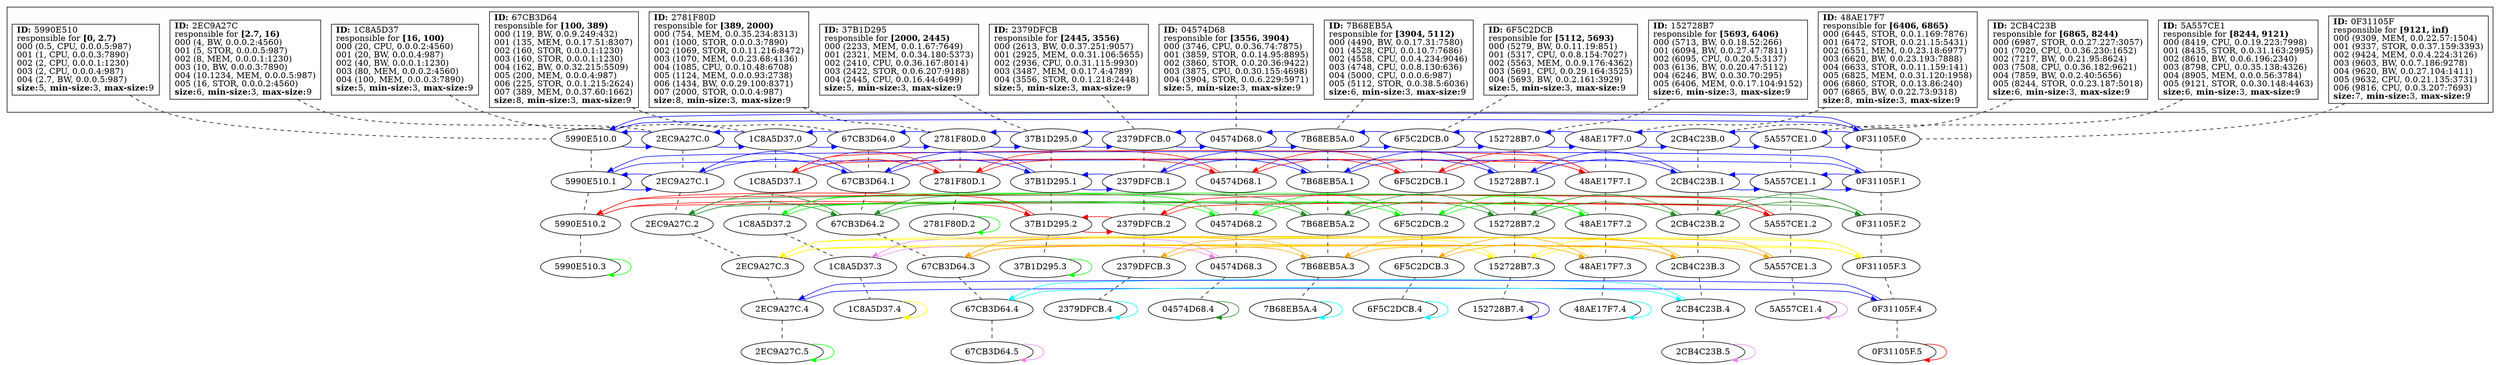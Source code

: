 strict
digraph SkipGraph {

	# vertical
	edge [dir=none style=dashed]
	subgraph {
		"5990E510" -> "5990E510.0" -> "5990E510.1" -> "5990E510.2" -> "5990E510.3"
		}
	subgraph {
		"2EC9A27C" -> "2EC9A27C.0" -> "2EC9A27C.1" -> "2EC9A27C.2" -> "2EC9A27C.3" -> "2EC9A27C.4" -> "2EC9A27C.5"
		}
	subgraph {
		"1C8A5D37" -> "1C8A5D37.0" -> "1C8A5D37.1" -> "1C8A5D37.2" -> "1C8A5D37.3" -> "1C8A5D37.4"
		}
	subgraph {
		"67CB3D64" -> "67CB3D64.0" -> "67CB3D64.1" -> "67CB3D64.2" -> "67CB3D64.3" -> "67CB3D64.4" -> "67CB3D64.5"
		}
	subgraph {
		"2781F80D" -> "2781F80D.0" -> "2781F80D.1" -> "2781F80D.2"
		}
	subgraph {
		"37B1D295" -> "37B1D295.0" -> "37B1D295.1" -> "37B1D295.2" -> "37B1D295.3"
		}
	subgraph {
		"2379DFCB" -> "2379DFCB.0" -> "2379DFCB.1" -> "2379DFCB.2" -> "2379DFCB.3" -> "2379DFCB.4"
		}
	subgraph {
		"04574D68" -> "04574D68.0" -> "04574D68.1" -> "04574D68.2" -> "04574D68.3" -> "04574D68.4"
		}
	subgraph {
		"7B68EB5A" -> "7B68EB5A.0" -> "7B68EB5A.1" -> "7B68EB5A.2" -> "7B68EB5A.3" -> "7B68EB5A.4"
		}
	subgraph {
		"6F5C2DCB" -> "6F5C2DCB.0" -> "6F5C2DCB.1" -> "6F5C2DCB.2" -> "6F5C2DCB.3" -> "6F5C2DCB.4"
		}
	subgraph {
		"152728B7" -> "152728B7.0" -> "152728B7.1" -> "152728B7.2" -> "152728B7.3" -> "152728B7.4"
		}
	subgraph {
		"48AE17F7" -> "48AE17F7.0" -> "48AE17F7.1" -> "48AE17F7.2" -> "48AE17F7.3" -> "48AE17F7.4"
		}
	subgraph {
		"2CB4C23B" -> "2CB4C23B.0" -> "2CB4C23B.1" -> "2CB4C23B.2" -> "2CB4C23B.3" -> "2CB4C23B.4" -> "2CB4C23B.5"
		}
	subgraph {
		"5A557CE1" -> "5A557CE1.0" -> "5A557CE1.1" -> "5A557CE1.2" -> "5A557CE1.3" -> "5A557CE1.4"
		}
	subgraph {
		"0F31105F" -> "0F31105F.0" -> "0F31105F.1" -> "0F31105F.2" -> "0F31105F.3" -> "0F31105F.4" -> "0F31105F.5"
		}

	# horizontal
	edge [dir=forward, style=solid]
	subgraph cluster_content {
		rank = same
		"5990E510" [shape=box, label=
			<
				<B>ID:</B> 5990E510<BR ALIGN="LEFT"/>
				responsible for <B>[0, 2.7)</B><BR ALIGN="LEFT"/>
				000 (0.5, CPU, 0.0.0.5:987)<BR ALIGN="LEFT"/>
				001 (1, CPU, 0.0.0.3:7890)<BR ALIGN="LEFT"/>
				002 (2, CPU, 0.0.0.1:1230)<BR ALIGN="LEFT"/>
				003 (2, CPU, 0.0.0.4:987)<BR ALIGN="LEFT"/>
				004 (2.7, BW, 0.0.0.5:987)<BR ALIGN="LEFT"/>
			<B>size:</B>5, <B>min-size:</B>3, <B>max-size:</B>9<BR ALIGN="LEFT"/>			>]
		"2EC9A27C" [shape=box, label=
			<
				<B>ID:</B> 2EC9A27C<BR ALIGN="LEFT"/>
				responsible for <B>[2.7, 16)</B><BR ALIGN="LEFT"/>
				000 (4, BW, 0.0.0.2:4560)<BR ALIGN="LEFT"/>
				001 (5, STOR, 0.0.0.5:987)<BR ALIGN="LEFT"/>
				002 (8, MEM, 0.0.0.1:1230)<BR ALIGN="LEFT"/>
				003 (10, BW, 0.0.0.3:7890)<BR ALIGN="LEFT"/>
				004 (10.1234, MEM, 0.0.0.5:987)<BR ALIGN="LEFT"/>
				005 (16, STOR, 0.0.0.2:4560)<BR ALIGN="LEFT"/>
			<B>size:</B>6, <B>min-size:</B>3, <B>max-size:</B>9<BR ALIGN="LEFT"/>			>]
		"1C8A5D37" [shape=box, label=
			<
				<B>ID:</B> 1C8A5D37<BR ALIGN="LEFT"/>
				responsible for <B>[16, 100)</B><BR ALIGN="LEFT"/>
				000 (20, CPU, 0.0.0.2:4560)<BR ALIGN="LEFT"/>
				001 (20, BW, 0.0.0.4:987)<BR ALIGN="LEFT"/>
				002 (40, BW, 0.0.0.1:1230)<BR ALIGN="LEFT"/>
				003 (80, MEM, 0.0.0.2:4560)<BR ALIGN="LEFT"/>
				004 (100, MEM, 0.0.0.3:7890)<BR ALIGN="LEFT"/>
			<B>size:</B>5, <B>min-size:</B>3, <B>max-size:</B>9<BR ALIGN="LEFT"/>			>]
		"67CB3D64" [shape=box, label=
			<
				<B>ID:</B> 67CB3D64<BR ALIGN="LEFT"/>
				responsible for <B>[100, 389)</B><BR ALIGN="LEFT"/>
				000 (119, BW, 0.0.9.249:432)<BR ALIGN="LEFT"/>
				001 (135, MEM, 0.0.17.51:8307)<BR ALIGN="LEFT"/>
				002 (160, STOR, 0.0.0.1:1230)<BR ALIGN="LEFT"/>
				003 (160, STOR, 0.0.0.1:1230)<BR ALIGN="LEFT"/>
				004 (162, BW, 0.0.32.215:5509)<BR ALIGN="LEFT"/>
				005 (200, MEM, 0.0.0.4:987)<BR ALIGN="LEFT"/>
				006 (225, STOR, 0.0.1.215:2624)<BR ALIGN="LEFT"/>
				007 (389, MEM, 0.0.37.60:1662)<BR ALIGN="LEFT"/>
			<B>size:</B>8, <B>min-size:</B>3, <B>max-size:</B>9<BR ALIGN="LEFT"/>			>]
		"2781F80D" [shape=box, label=
			<
				<B>ID:</B> 2781F80D<BR ALIGN="LEFT"/>
				responsible for <B>[389, 2000)</B><BR ALIGN="LEFT"/>
				000 (754, MEM, 0.0.35.234:8313)<BR ALIGN="LEFT"/>
				001 (1000, STOR, 0.0.0.3:7890)<BR ALIGN="LEFT"/>
				002 (1069, STOR, 0.0.11.216:8472)<BR ALIGN="LEFT"/>
				003 (1070, MEM, 0.0.23.68:4136)<BR ALIGN="LEFT"/>
				004 (1085, CPU, 0.0.10.48:6708)<BR ALIGN="LEFT"/>
				005 (1124, MEM, 0.0.0.93:2738)<BR ALIGN="LEFT"/>
				006 (1434, BW, 0.0.29.100:8371)<BR ALIGN="LEFT"/>
				007 (2000, STOR, 0.0.0.4:987)<BR ALIGN="LEFT"/>
			<B>size:</B>8, <B>min-size:</B>3, <B>max-size:</B>9<BR ALIGN="LEFT"/>			>]
		"37B1D295" [shape=box, label=
			<
				<B>ID:</B> 37B1D295<BR ALIGN="LEFT"/>
				responsible for <B>[2000, 2445)</B><BR ALIGN="LEFT"/>
				000 (2233, MEM, 0.0.1.67:7649)<BR ALIGN="LEFT"/>
				001 (2321, MEM, 0.0.34.180:5373)<BR ALIGN="LEFT"/>
				002 (2410, CPU, 0.0.36.167:8014)<BR ALIGN="LEFT"/>
				003 (2422, STOR, 0.0.6.207:9188)<BR ALIGN="LEFT"/>
				004 (2445, CPU, 0.0.16.44:6499)<BR ALIGN="LEFT"/>
			<B>size:</B>5, <B>min-size:</B>3, <B>max-size:</B>9<BR ALIGN="LEFT"/>			>]
		"2379DFCB" [shape=box, label=
			<
				<B>ID:</B> 2379DFCB<BR ALIGN="LEFT"/>
				responsible for <B>[2445, 3556)</B><BR ALIGN="LEFT"/>
				000 (2613, BW, 0.0.37.251:9057)<BR ALIGN="LEFT"/>
				001 (2925, MEM, 0.0.31.106:5655)<BR ALIGN="LEFT"/>
				002 (2936, CPU, 0.0.31.115:9930)<BR ALIGN="LEFT"/>
				003 (3487, MEM, 0.0.17.4:4789)<BR ALIGN="LEFT"/>
				004 (3556, STOR, 0.0.1.218:2448)<BR ALIGN="LEFT"/>
			<B>size:</B>5, <B>min-size:</B>3, <B>max-size:</B>9<BR ALIGN="LEFT"/>			>]
		"04574D68" [shape=box, label=
			<
				<B>ID:</B> 04574D68<BR ALIGN="LEFT"/>
				responsible for <B>[3556, 3904)</B><BR ALIGN="LEFT"/>
				000 (3746, CPU, 0.0.36.74:7875)<BR ALIGN="LEFT"/>
				001 (3859, STOR, 0.0.14.95:8895)<BR ALIGN="LEFT"/>
				002 (3860, STOR, 0.0.20.36:9422)<BR ALIGN="LEFT"/>
				003 (3875, CPU, 0.0.30.155:4698)<BR ALIGN="LEFT"/>
				004 (3904, STOR, 0.0.6.229:5971)<BR ALIGN="LEFT"/>
			<B>size:</B>5, <B>min-size:</B>3, <B>max-size:</B>9<BR ALIGN="LEFT"/>			>]
		"7B68EB5A" [shape=box, label=
			<
				<B>ID:</B> 7B68EB5A<BR ALIGN="LEFT"/>
				responsible for <B>[3904, 5112)</B><BR ALIGN="LEFT"/>
				000 (4490, BW, 0.0.17.31:7580)<BR ALIGN="LEFT"/>
				001 (4528, CPU, 0.0.10.7:7686)<BR ALIGN="LEFT"/>
				002 (4558, CPU, 0.0.4.234:9046)<BR ALIGN="LEFT"/>
				003 (4748, CPU, 0.0.8.130:636)<BR ALIGN="LEFT"/>
				004 (5000, CPU, 0.0.0.6:987)<BR ALIGN="LEFT"/>
				005 (5112, STOR, 0.0.38.5:6036)<BR ALIGN="LEFT"/>
			<B>size:</B>6, <B>min-size:</B>3, <B>max-size:</B>9<BR ALIGN="LEFT"/>			>]
		"6F5C2DCB" [shape=box, label=
			<
				<B>ID:</B> 6F5C2DCB<BR ALIGN="LEFT"/>
				responsible for <B>[5112, 5693)</B><BR ALIGN="LEFT"/>
				000 (5279, BW, 0.0.11.19:851)<BR ALIGN="LEFT"/>
				001 (5317, CPU, 0.0.8.154:7027)<BR ALIGN="LEFT"/>
				002 (5563, MEM, 0.0.9.176:4362)<BR ALIGN="LEFT"/>
				003 (5691, CPU, 0.0.29.164:3525)<BR ALIGN="LEFT"/>
				004 (5693, BW, 0.0.2.161:3929)<BR ALIGN="LEFT"/>
			<B>size:</B>5, <B>min-size:</B>3, <B>max-size:</B>9<BR ALIGN="LEFT"/>			>]
		"152728B7" [shape=box, label=
			<
				<B>ID:</B> 152728B7<BR ALIGN="LEFT"/>
				responsible for <B>[5693, 6406)</B><BR ALIGN="LEFT"/>
				000 (5713, BW, 0.0.18.52:266)<BR ALIGN="LEFT"/>
				001 (6094, BW, 0.0.27.47:7811)<BR ALIGN="LEFT"/>
				002 (6095, CPU, 0.0.20.5:3137)<BR ALIGN="LEFT"/>
				003 (6136, BW, 0.0.20.47:5112)<BR ALIGN="LEFT"/>
				004 (6246, BW, 0.0.30.70:295)<BR ALIGN="LEFT"/>
				005 (6406, MEM, 0.0.17.104:9152)<BR ALIGN="LEFT"/>
			<B>size:</B>6, <B>min-size:</B>3, <B>max-size:</B>9<BR ALIGN="LEFT"/>			>]
		"48AE17F7" [shape=box, label=
			<
				<B>ID:</B> 48AE17F7<BR ALIGN="LEFT"/>
				responsible for <B>[6406, 6865)</B><BR ALIGN="LEFT"/>
				000 (6445, STOR, 0.0.1.169:7876)<BR ALIGN="LEFT"/>
				001 (6472, STOR, 0.0.21.15:5431)<BR ALIGN="LEFT"/>
				002 (6551, MEM, 0.0.23.18:6977)<BR ALIGN="LEFT"/>
				003 (6620, BW, 0.0.23.193:7888)<BR ALIGN="LEFT"/>
				004 (6633, STOR, 0.0.11.159:141)<BR ALIGN="LEFT"/>
				005 (6825, MEM, 0.0.31.120:1958)<BR ALIGN="LEFT"/>
				006 (6860, STOR, 0.0.13.86:240)<BR ALIGN="LEFT"/>
				007 (6865, BW, 0.0.22.73:9318)<BR ALIGN="LEFT"/>
			<B>size:</B>8, <B>min-size:</B>3, <B>max-size:</B>9<BR ALIGN="LEFT"/>			>]
		"2CB4C23B" [shape=box, label=
			<
				<B>ID:</B> 2CB4C23B<BR ALIGN="LEFT"/>
				responsible for <B>[6865, 8244)</B><BR ALIGN="LEFT"/>
				000 (6987, STOR, 0.0.27.227:3057)<BR ALIGN="LEFT"/>
				001 (7020, CPU, 0.0.36.230:1652)<BR ALIGN="LEFT"/>
				002 (7217, BW, 0.0.21.95:8624)<BR ALIGN="LEFT"/>
				003 (7508, CPU, 0.0.36.182:9621)<BR ALIGN="LEFT"/>
				004 (7859, BW, 0.0.2.40:5656)<BR ALIGN="LEFT"/>
				005 (8244, STOR, 0.0.23.187:5018)<BR ALIGN="LEFT"/>
			<B>size:</B>6, <B>min-size:</B>3, <B>max-size:</B>9<BR ALIGN="LEFT"/>			>]
		"5A557CE1" [shape=box, label=
			<
				<B>ID:</B> 5A557CE1<BR ALIGN="LEFT"/>
				responsible for <B>[8244, 9121)</B><BR ALIGN="LEFT"/>
				000 (8419, CPU, 0.0.19.223:7998)<BR ALIGN="LEFT"/>
				001 (8435, STOR, 0.0.31.163:2995)<BR ALIGN="LEFT"/>
				002 (8610, BW, 0.0.6.196:2340)<BR ALIGN="LEFT"/>
				003 (8798, CPU, 0.0.35.138:4326)<BR ALIGN="LEFT"/>
				004 (8905, MEM, 0.0.0.56:3784)<BR ALIGN="LEFT"/>
				005 (9121, STOR, 0.0.30.148:4463)<BR ALIGN="LEFT"/>
			<B>size:</B>6, <B>min-size:</B>3, <B>max-size:</B>9<BR ALIGN="LEFT"/>			>]
		"0F31105F" [shape=box, label=
			<
				<B>ID:</B> 0F31105F<BR ALIGN="LEFT"/>
				responsible for <B>[9121, inf)</B><BR ALIGN="LEFT"/>
				000 (9309, MEM, 0.0.22.57:1504)<BR ALIGN="LEFT"/>
				001 (9337, STOR, 0.0.37.159:3393)<BR ALIGN="LEFT"/>
				002 (9424, MEM, 0.0.4.224:3126)<BR ALIGN="LEFT"/>
				003 (9603, BW, 0.0.7.186:9278)<BR ALIGN="LEFT"/>
				004 (9620, BW, 0.0.27.104:1411)<BR ALIGN="LEFT"/>
				005 (9632, CPU, 0.0.21.135:3731)<BR ALIGN="LEFT"/>
				006 (9816, CPU, 0.0.3.207:7693)<BR ALIGN="LEFT"/>
			<B>size:</B>7, <B>min-size:</B>3, <B>max-size:</B>9<BR ALIGN="LEFT"/>			>]
	}

	edge [color=blue]
	subgraph 0 {
		rank = same
		label = "Level 0"
		subgraph {
			"5990E510.0" -> "2EC9A27C.0"
			"5990E510.0" -> "0F31105F.0"
		}
		subgraph {
			"2EC9A27C.0" -> "1C8A5D37.0"
			"2EC9A27C.0" -> "5990E510.0"
		}
		subgraph {
			"1C8A5D37.0" -> "67CB3D64.0"
			"1C8A5D37.0" -> "2EC9A27C.0"
		}
		subgraph {
			"67CB3D64.0" -> "2781F80D.0"
			"67CB3D64.0" -> "1C8A5D37.0"
		}
		subgraph {
			"2781F80D.0" -> "37B1D295.0"
			"2781F80D.0" -> "67CB3D64.0"
		}
		subgraph {
			"37B1D295.0" -> "2379DFCB.0"
			"37B1D295.0" -> "2781F80D.0"
		}
		subgraph {
			"2379DFCB.0" -> "04574D68.0"
			"2379DFCB.0" -> "37B1D295.0"
		}
		subgraph {
			"04574D68.0" -> "7B68EB5A.0"
			"04574D68.0" -> "2379DFCB.0"
		}
		subgraph {
			"7B68EB5A.0" -> "6F5C2DCB.0"
			"7B68EB5A.0" -> "04574D68.0"
		}
		subgraph {
			"6F5C2DCB.0" -> "152728B7.0"
			"6F5C2DCB.0" -> "7B68EB5A.0"
		}
		subgraph {
			"152728B7.0" -> "48AE17F7.0"
			"152728B7.0" -> "6F5C2DCB.0"
		}
		subgraph {
			"48AE17F7.0" -> "2CB4C23B.0"
			"48AE17F7.0" -> "152728B7.0"
		}
		subgraph {
			"2CB4C23B.0" -> "5A557CE1.0"
			"2CB4C23B.0" -> "48AE17F7.0"
		}
		subgraph {
			"5A557CE1.0" -> "0F31105F.0"
			"5A557CE1.0" -> "2CB4C23B.0"
		}
		subgraph {
			"0F31105F.0" -> "5990E510.0"
			"0F31105F.0" -> "5A557CE1.0"
		}
	}

	edge [color=red]
	subgraph 00 {
		rank = same
		label = "Level 1 (0)"
		subgraph {
			"1C8A5D37.1" -> "2781F80D.1"
			"1C8A5D37.1" -> "48AE17F7.1"
		}
		subgraph {
			"2781F80D.1" -> "04574D68.1"
			"2781F80D.1" -> "1C8A5D37.1"
		}
		subgraph {
			"04574D68.1" -> "6F5C2DCB.1"
			"04574D68.1" -> "2781F80D.1"
		}
		subgraph {
			"6F5C2DCB.1" -> "48AE17F7.1"
			"6F5C2DCB.1" -> "04574D68.1"
		}
		subgraph {
			"48AE17F7.1" -> "1C8A5D37.1"
			"48AE17F7.1" -> "6F5C2DCB.1"
		}
	}

	edge [color=green]
	subgraph 000 {
		rank = same
		label = "Level 2 (00)"
		subgraph {
			"1C8A5D37.2" -> "04574D68.2"
			"1C8A5D37.2" -> "48AE17F7.2"
		}
		subgraph {
			"2781F80D.2" -> "2781F80D.2"
			"2781F80D.2" -> "2781F80D.2"
		}
		subgraph {
			"04574D68.2" -> "6F5C2DCB.2"
			"04574D68.2" -> "1C8A5D37.2"
		}
		subgraph {
			"6F5C2DCB.2" -> "48AE17F7.2"
			"6F5C2DCB.2" -> "04574D68.2"
		}
		subgraph {
			"48AE17F7.2" -> "1C8A5D37.2"
			"48AE17F7.2" -> "6F5C2DCB.2"
		}
	}

	edge [color=orange]
	subgraph 0000 {
		rank = same
		label = "Level 3 (000)"
		subgraph {
			"6F5C2DCB.3" -> "48AE17F7.3"
			"6F5C2DCB.3" -> "48AE17F7.3"
		}
		subgraph {
			"48AE17F7.3" -> "6F5C2DCB.3"
			"48AE17F7.3" -> "6F5C2DCB.3"
		}
	}

	edge [color=cyan]
	subgraph 00000 {
		rank = same
		label = "Level 4 (0000)"
		subgraph {
			"6F5C2DCB.4" -> "6F5C2DCB.4"
			"6F5C2DCB.4" -> "6F5C2DCB.4"
		}
		subgraph {
			"48AE17F7.4" -> "48AE17F7.4"
			"48AE17F7.4" -> "48AE17F7.4"
		}
	}

	edge [color=violet]
	subgraph 0001 {
		rank = same
		label = "Level 3 (001)"
		subgraph {
			"1C8A5D37.3" -> "04574D68.3"
			"1C8A5D37.3" -> "04574D68.3"
		}
		subgraph {
			"04574D68.3" -> "1C8A5D37.3"
			"04574D68.3" -> "1C8A5D37.3"
		}
	}

	edge [color=forestgreen]
	subgraph 00010 {
		rank = same
		label = "Level 4 (0010)"
		subgraph {
			"04574D68.4" -> "04574D68.4"
			"04574D68.4" -> "04574D68.4"
		}
	}

	edge [color=yellow]
	subgraph 00011 {
		rank = same
		label = "Level 4 (0011)"
		subgraph {
			"1C8A5D37.4" -> "1C8A5D37.4"
			"1C8A5D37.4" -> "1C8A5D37.4"
		}
	}

	edge [color=blue]
	subgraph 01 {
		rank = same
		label = "Level 1 (1)"
		subgraph {
			"5990E510.1" -> "2EC9A27C.1"
			"5990E510.1" -> "0F31105F.1"
		}
		subgraph {
			"2EC9A27C.1" -> "67CB3D64.1"
			"2EC9A27C.1" -> "5990E510.1"
		}
		subgraph {
			"67CB3D64.1" -> "37B1D295.1"
			"67CB3D64.1" -> "2EC9A27C.1"
		}
		subgraph {
			"37B1D295.1" -> "2379DFCB.1"
			"37B1D295.1" -> "67CB3D64.1"
		}
		subgraph {
			"2379DFCB.1" -> "7B68EB5A.1"
			"2379DFCB.1" -> "37B1D295.1"
		}
		subgraph {
			"7B68EB5A.1" -> "152728B7.1"
			"7B68EB5A.1" -> "2379DFCB.1"
		}
		subgraph {
			"152728B7.1" -> "2CB4C23B.1"
			"152728B7.1" -> "7B68EB5A.1"
		}
		subgraph {
			"2CB4C23B.1" -> "5A557CE1.1"
			"2CB4C23B.1" -> "152728B7.1"
		}
		subgraph {
			"5A557CE1.1" -> "0F31105F.1"
			"5A557CE1.1" -> "2CB4C23B.1"
		}
		subgraph {
			"0F31105F.1" -> "5990E510.1"
			"0F31105F.1" -> "5A557CE1.1"
		}
	}

	edge [color=red]
	subgraph 010 {
		rank = same
		label = "Level 2 (10)"
		subgraph {
			"5990E510.2" -> "37B1D295.2"
			"5990E510.2" -> "5A557CE1.2"
		}
		subgraph {
			"37B1D295.2" -> "2379DFCB.2"
			"37B1D295.2" -> "5990E510.2"
		}
		subgraph {
			"2379DFCB.2" -> "5A557CE1.2"
			"2379DFCB.2" -> "37B1D295.2"
		}
		subgraph {
			"5A557CE1.2" -> "5990E510.2"
			"5A557CE1.2" -> "2379DFCB.2"
		}
	}

	edge [color=green]
	subgraph 0100 {
		rank = same
		label = "Level 3 (100)"
		subgraph {
			"5990E510.3" -> "5990E510.3"
			"5990E510.3" -> "5990E510.3"
		}
		subgraph {
			"37B1D295.3" -> "37B1D295.3"
			"37B1D295.3" -> "37B1D295.3"
		}
	}

	edge [color=orange]
	subgraph 0101 {
		rank = same
		label = "Level 3 (101)"
		subgraph {
			"2379DFCB.3" -> "5A557CE1.3"
			"2379DFCB.3" -> "5A557CE1.3"
		}
		subgraph {
			"5A557CE1.3" -> "2379DFCB.3"
			"5A557CE1.3" -> "2379DFCB.3"
		}
	}

	edge [color=cyan]
	subgraph 01010 {
		rank = same
		label = "Level 4 (1010)"
		subgraph {
			"2379DFCB.4" -> "2379DFCB.4"
			"2379DFCB.4" -> "2379DFCB.4"
		}
	}

	edge [color=violet]
	subgraph 01011 {
		rank = same
		label = "Level 4 (1011)"
		subgraph {
			"5A557CE1.4" -> "5A557CE1.4"
			"5A557CE1.4" -> "5A557CE1.4"
		}
	}

	edge [color=forestgreen]
	subgraph 011 {
		rank = same
		label = "Level 2 (11)"
		subgraph {
			"2EC9A27C.2" -> "67CB3D64.2"
			"2EC9A27C.2" -> "0F31105F.2"
		}
		subgraph {
			"67CB3D64.2" -> "7B68EB5A.2"
			"67CB3D64.2" -> "2EC9A27C.2"
		}
		subgraph {
			"7B68EB5A.2" -> "152728B7.2"
			"7B68EB5A.2" -> "67CB3D64.2"
		}
		subgraph {
			"152728B7.2" -> "2CB4C23B.2"
			"152728B7.2" -> "7B68EB5A.2"
		}
		subgraph {
			"2CB4C23B.2" -> "0F31105F.2"
			"2CB4C23B.2" -> "152728B7.2"
		}
		subgraph {
			"0F31105F.2" -> "2EC9A27C.2"
			"0F31105F.2" -> "2CB4C23B.2"
		}
	}

	edge [color=yellow]
	subgraph 0110 {
		rank = same
		label = "Level 3 (110)"
		subgraph {
			"2EC9A27C.3" -> "152728B7.3"
			"2EC9A27C.3" -> "0F31105F.3"
		}
		subgraph {
			"152728B7.3" -> "0F31105F.3"
			"152728B7.3" -> "2EC9A27C.3"
		}
		subgraph {
			"0F31105F.3" -> "2EC9A27C.3"
			"0F31105F.3" -> "152728B7.3"
		}
	}

	edge [color=blue]
	subgraph 01101 {
		rank = same
		label = "Level 4 (1101)"
		subgraph {
			"2EC9A27C.4" -> "0F31105F.4"
			"2EC9A27C.4" -> "0F31105F.4"
		}
		subgraph {
			"152728B7.4" -> "152728B7.4"
			"152728B7.4" -> "152728B7.4"
		}
		subgraph {
			"0F31105F.4" -> "2EC9A27C.4"
			"0F31105F.4" -> "2EC9A27C.4"
		}
	}

	edge [color=red]
	subgraph 011010 {
		rank = same
		label = "Level 5 (11010)"
		subgraph {
			"0F31105F.5" -> "0F31105F.5"
			"0F31105F.5" -> "0F31105F.5"
		}
	}

	edge [color=green]
	subgraph 011011 {
		rank = same
		label = "Level 5 (11011)"
		subgraph {
			"2EC9A27C.5" -> "2EC9A27C.5"
			"2EC9A27C.5" -> "2EC9A27C.5"
		}
	}

	edge [color=orange]
	subgraph 0111 {
		rank = same
		label = "Level 3 (111)"
		subgraph {
			"67CB3D64.3" -> "7B68EB5A.3"
			"67CB3D64.3" -> "2CB4C23B.3"
		}
		subgraph {
			"7B68EB5A.3" -> "2CB4C23B.3"
			"7B68EB5A.3" -> "67CB3D64.3"
		}
		subgraph {
			"2CB4C23B.3" -> "67CB3D64.3"
			"2CB4C23B.3" -> "7B68EB5A.3"
		}
	}

	edge [color=cyan]
	subgraph 01111 {
		rank = same
		label = "Level 4 (1111)"
		subgraph {
			"67CB3D64.4" -> "2CB4C23B.4"
			"67CB3D64.4" -> "2CB4C23B.4"
		}
		subgraph {
			"7B68EB5A.4" -> "7B68EB5A.4"
			"7B68EB5A.4" -> "7B68EB5A.4"
		}
		subgraph {
			"2CB4C23B.4" -> "67CB3D64.4"
			"2CB4C23B.4" -> "67CB3D64.4"
		}
	}

	edge [color=violet]
	subgraph 011111 {
		rank = same
		label = "Level 5 (11111)"
		subgraph {
			"67CB3D64.5" -> "67CB3D64.5"
			"67CB3D64.5" -> "67CB3D64.5"
		}
		subgraph {
			"2CB4C23B.5" -> "2CB4C23B.5"
			"2CB4C23B.5" -> "2CB4C23B.5"
		}
	}


}
